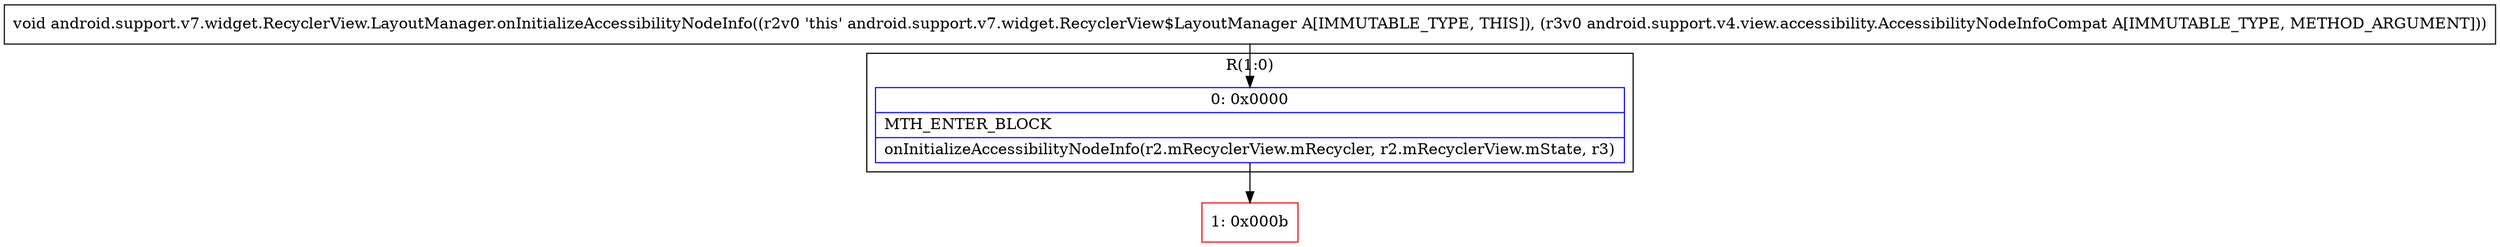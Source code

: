 digraph "CFG forandroid.support.v7.widget.RecyclerView.LayoutManager.onInitializeAccessibilityNodeInfo(Landroid\/support\/v4\/view\/accessibility\/AccessibilityNodeInfoCompat;)V" {
subgraph cluster_Region_1916094924 {
label = "R(1:0)";
node [shape=record,color=blue];
Node_0 [shape=record,label="{0\:\ 0x0000|MTH_ENTER_BLOCK\l|onInitializeAccessibilityNodeInfo(r2.mRecyclerView.mRecycler, r2.mRecyclerView.mState, r3)\l}"];
}
Node_1 [shape=record,color=red,label="{1\:\ 0x000b}"];
MethodNode[shape=record,label="{void android.support.v7.widget.RecyclerView.LayoutManager.onInitializeAccessibilityNodeInfo((r2v0 'this' android.support.v7.widget.RecyclerView$LayoutManager A[IMMUTABLE_TYPE, THIS]), (r3v0 android.support.v4.view.accessibility.AccessibilityNodeInfoCompat A[IMMUTABLE_TYPE, METHOD_ARGUMENT])) }"];
MethodNode -> Node_0;
Node_0 -> Node_1;
}

